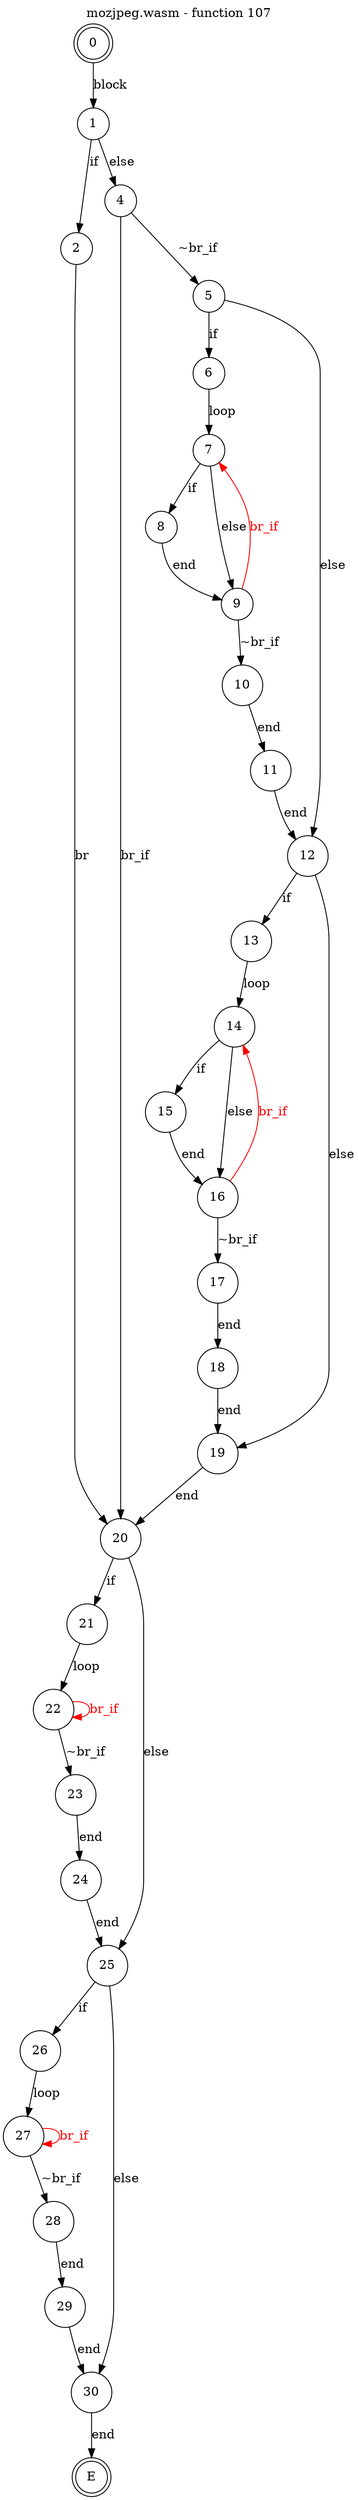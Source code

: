 digraph finite_state_machine {
    label = "mozjpeg.wasm - function 107"
    labelloc =  t
    labelfontsize = 16
    labelfontcolor = black
    labelfontname = "Helvetica"
    node [shape = doublecircle]; 0 E ;
    node [shape = circle];
    0 -> 1[label="block"];
    1 -> 2[label="if"];
    1 -> 4[label="else"];
    2 -> 20[label="br"];
    4 -> 5[label="~br_if"];
    4 -> 20[label="br_if"];
    5 -> 6[label="if"];
    5 -> 12[label="else"];
    6 -> 7[label="loop"];
    7 -> 8[label="if"];
    7 -> 9[label="else"];
    8 -> 9[label="end"];
    9 -> 10[label="~br_if"];
    9 -> 7[color="red" fontcolor="red" label="br_if"];
    10 -> 11[label="end"];
    11 -> 12[label="end"];
    12 -> 13[label="if"];
    12 -> 19[label="else"];
    13 -> 14[label="loop"];
    14 -> 15[label="if"];
    14 -> 16[label="else"];
    15 -> 16[label="end"];
    16 -> 17[label="~br_if"];
    16 -> 14[color="red" fontcolor="red" label="br_if"];
    17 -> 18[label="end"];
    18 -> 19[label="end"];
    19 -> 20[label="end"];
    20 -> 21[label="if"];
    20 -> 25[label="else"];
    21 -> 22[label="loop"];
    22 -> 23[label="~br_if"];
    22 -> 22[color="red" fontcolor="red" label="br_if"];
    23 -> 24[label="end"];
    24 -> 25[label="end"];
    25 -> 26[label="if"];
    25 -> 30[label="else"];
    26 -> 27[label="loop"];
    27 -> 28[label="~br_if"];
    27 -> 27[color="red" fontcolor="red" label="br_if"];
    28 -> 29[label="end"];
    29 -> 30[label="end"];
    30 -> E[label="end"];
}
